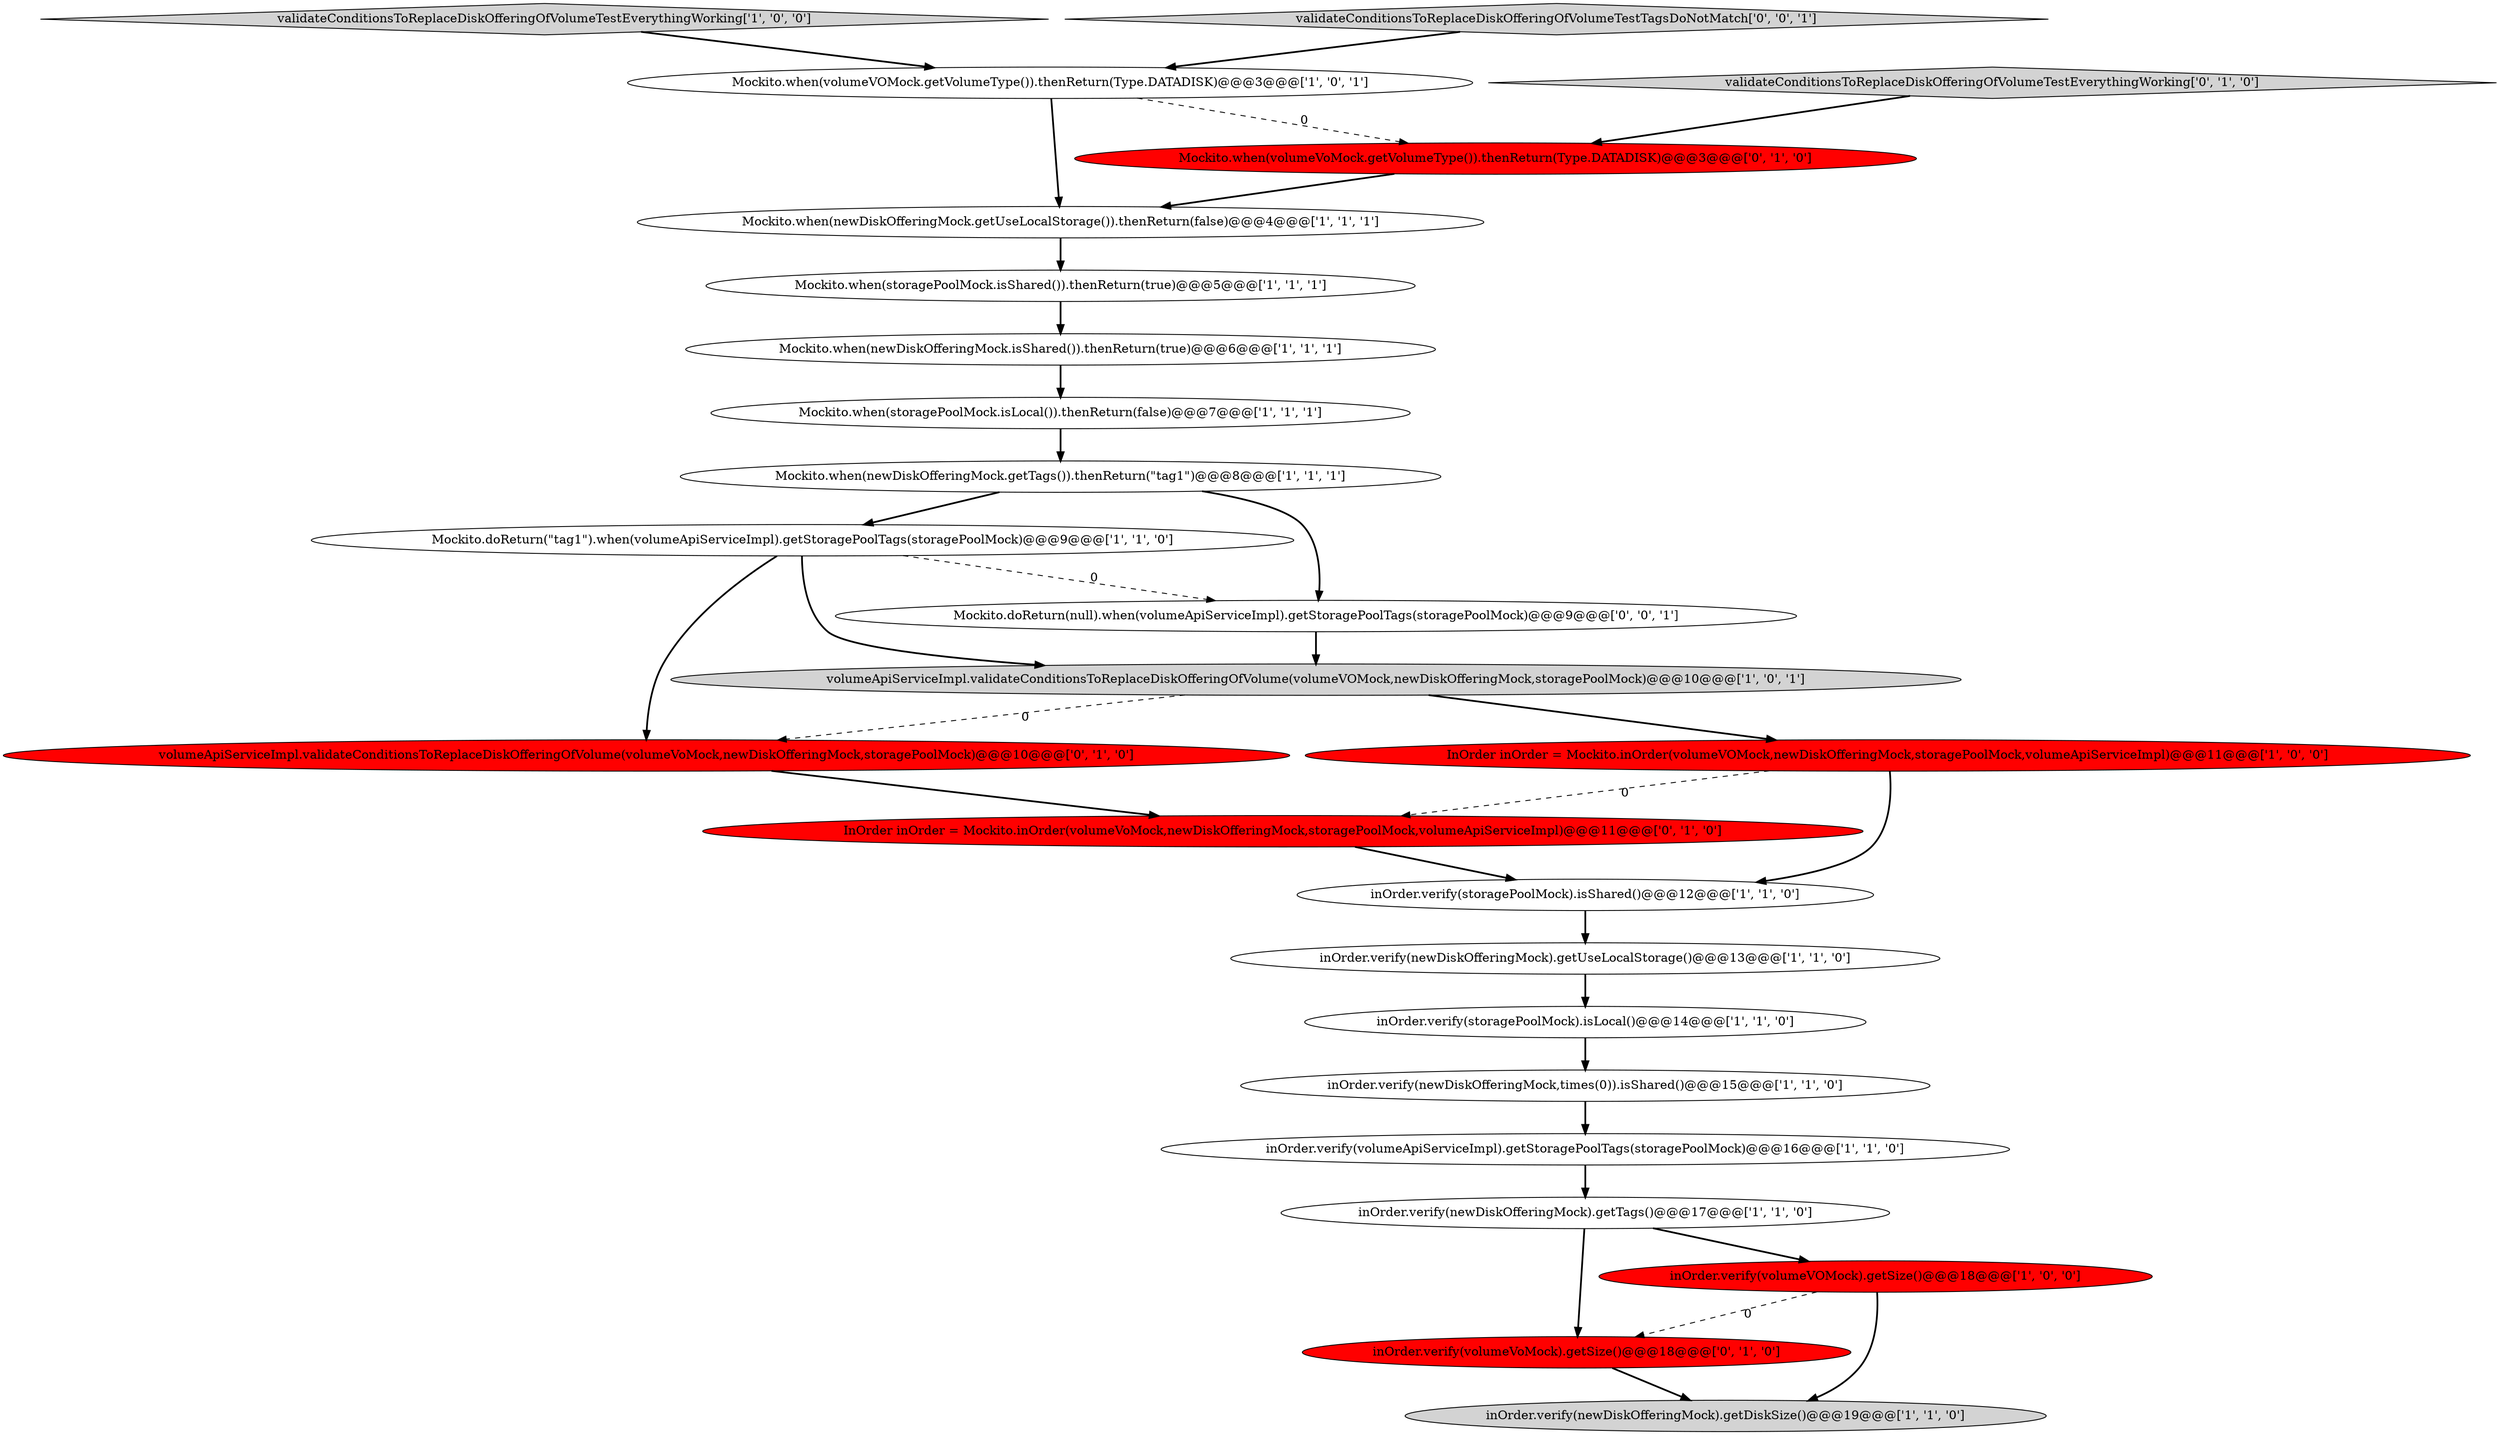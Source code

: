 digraph {
24 [style = filled, label = "Mockito.doReturn(null).when(volumeApiServiceImpl).getStoragePoolTags(storagePoolMock)@@@9@@@['0', '0', '1']", fillcolor = white, shape = ellipse image = "AAA0AAABBB3BBB"];
5 [style = filled, label = "inOrder.verify(newDiskOfferingMock).getUseLocalStorage()@@@13@@@['1', '1', '0']", fillcolor = white, shape = ellipse image = "AAA0AAABBB1BBB"];
7 [style = filled, label = "validateConditionsToReplaceDiskOfferingOfVolumeTestEverythingWorking['1', '0', '0']", fillcolor = lightgray, shape = diamond image = "AAA0AAABBB1BBB"];
12 [style = filled, label = "inOrder.verify(storagePoolMock).isShared()@@@12@@@['1', '1', '0']", fillcolor = white, shape = ellipse image = "AAA0AAABBB1BBB"];
6 [style = filled, label = "inOrder.verify(newDiskOfferingMock).getDiskSize()@@@19@@@['1', '1', '0']", fillcolor = lightgray, shape = ellipse image = "AAA0AAABBB1BBB"];
0 [style = filled, label = "Mockito.doReturn(\"tag1\").when(volumeApiServiceImpl).getStoragePoolTags(storagePoolMock)@@@9@@@['1', '1', '0']", fillcolor = white, shape = ellipse image = "AAA0AAABBB1BBB"];
22 [style = filled, label = "validateConditionsToReplaceDiskOfferingOfVolumeTestEverythingWorking['0', '1', '0']", fillcolor = lightgray, shape = diamond image = "AAA0AAABBB2BBB"];
10 [style = filled, label = "Mockito.when(volumeVOMock.getVolumeType()).thenReturn(Type.DATADISK)@@@3@@@['1', '0', '1']", fillcolor = white, shape = ellipse image = "AAA0AAABBB1BBB"];
4 [style = filled, label = "inOrder.verify(newDiskOfferingMock,times(0)).isShared()@@@15@@@['1', '1', '0']", fillcolor = white, shape = ellipse image = "AAA0AAABBB1BBB"];
11 [style = filled, label = "Mockito.when(newDiskOfferingMock.isShared()).thenReturn(true)@@@6@@@['1', '1', '1']", fillcolor = white, shape = ellipse image = "AAA0AAABBB1BBB"];
23 [style = filled, label = "validateConditionsToReplaceDiskOfferingOfVolumeTestTagsDoNotMatch['0', '0', '1']", fillcolor = lightgray, shape = diamond image = "AAA0AAABBB3BBB"];
8 [style = filled, label = "volumeApiServiceImpl.validateConditionsToReplaceDiskOfferingOfVolume(volumeVOMock,newDiskOfferingMock,storagePoolMock)@@@10@@@['1', '0', '1']", fillcolor = lightgray, shape = ellipse image = "AAA0AAABBB1BBB"];
20 [style = filled, label = "InOrder inOrder = Mockito.inOrder(volumeVoMock,newDiskOfferingMock,storagePoolMock,volumeApiServiceImpl)@@@11@@@['0', '1', '0']", fillcolor = red, shape = ellipse image = "AAA1AAABBB2BBB"];
19 [style = filled, label = "inOrder.verify(volumeVoMock).getSize()@@@18@@@['0', '1', '0']", fillcolor = red, shape = ellipse image = "AAA1AAABBB2BBB"];
18 [style = filled, label = "volumeApiServiceImpl.validateConditionsToReplaceDiskOfferingOfVolume(volumeVoMock,newDiskOfferingMock,storagePoolMock)@@@10@@@['0', '1', '0']", fillcolor = red, shape = ellipse image = "AAA1AAABBB2BBB"];
21 [style = filled, label = "Mockito.when(volumeVoMock.getVolumeType()).thenReturn(Type.DATADISK)@@@3@@@['0', '1', '0']", fillcolor = red, shape = ellipse image = "AAA1AAABBB2BBB"];
3 [style = filled, label = "inOrder.verify(storagePoolMock).isLocal()@@@14@@@['1', '1', '0']", fillcolor = white, shape = ellipse image = "AAA0AAABBB1BBB"];
9 [style = filled, label = "Mockito.when(newDiskOfferingMock.getTags()).thenReturn(\"tag1\")@@@8@@@['1', '1', '1']", fillcolor = white, shape = ellipse image = "AAA0AAABBB1BBB"];
17 [style = filled, label = "Mockito.when(storagePoolMock.isLocal()).thenReturn(false)@@@7@@@['1', '1', '1']", fillcolor = white, shape = ellipse image = "AAA0AAABBB1BBB"];
1 [style = filled, label = "InOrder inOrder = Mockito.inOrder(volumeVOMock,newDiskOfferingMock,storagePoolMock,volumeApiServiceImpl)@@@11@@@['1', '0', '0']", fillcolor = red, shape = ellipse image = "AAA1AAABBB1BBB"];
15 [style = filled, label = "inOrder.verify(newDiskOfferingMock).getTags()@@@17@@@['1', '1', '0']", fillcolor = white, shape = ellipse image = "AAA0AAABBB1BBB"];
2 [style = filled, label = "Mockito.when(newDiskOfferingMock.getUseLocalStorage()).thenReturn(false)@@@4@@@['1', '1', '1']", fillcolor = white, shape = ellipse image = "AAA0AAABBB1BBB"];
14 [style = filled, label = "inOrder.verify(volumeVOMock).getSize()@@@18@@@['1', '0', '0']", fillcolor = red, shape = ellipse image = "AAA1AAABBB1BBB"];
13 [style = filled, label = "inOrder.verify(volumeApiServiceImpl).getStoragePoolTags(storagePoolMock)@@@16@@@['1', '1', '0']", fillcolor = white, shape = ellipse image = "AAA0AAABBB1BBB"];
16 [style = filled, label = "Mockito.when(storagePoolMock.isShared()).thenReturn(true)@@@5@@@['1', '1', '1']", fillcolor = white, shape = ellipse image = "AAA0AAABBB1BBB"];
5->3 [style = bold, label=""];
10->21 [style = dashed, label="0"];
16->11 [style = bold, label=""];
9->0 [style = bold, label=""];
12->5 [style = bold, label=""];
15->14 [style = bold, label=""];
7->10 [style = bold, label=""];
17->9 [style = bold, label=""];
4->13 [style = bold, label=""];
22->21 [style = bold, label=""];
15->19 [style = bold, label=""];
19->6 [style = bold, label=""];
3->4 [style = bold, label=""];
21->2 [style = bold, label=""];
1->20 [style = dashed, label="0"];
8->1 [style = bold, label=""];
18->20 [style = bold, label=""];
20->12 [style = bold, label=""];
0->8 [style = bold, label=""];
1->12 [style = bold, label=""];
23->10 [style = bold, label=""];
0->24 [style = dashed, label="0"];
11->17 [style = bold, label=""];
0->18 [style = bold, label=""];
8->18 [style = dashed, label="0"];
10->2 [style = bold, label=""];
14->19 [style = dashed, label="0"];
13->15 [style = bold, label=""];
24->8 [style = bold, label=""];
14->6 [style = bold, label=""];
9->24 [style = bold, label=""];
2->16 [style = bold, label=""];
}

